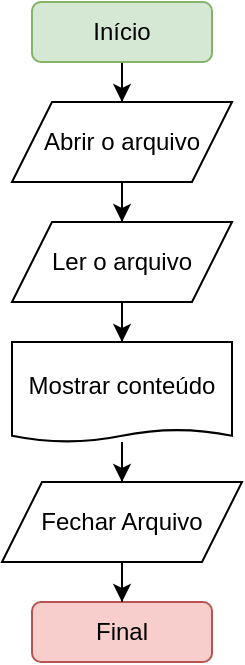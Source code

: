 <mxfile version="14.9.6" type="device"><diagram id="C5RBs43oDa-KdzZeNtuy" name="Page-1"><mxGraphModel dx="771" dy="479" grid="1" gridSize="10" guides="1" tooltips="1" connect="1" arrows="1" fold="1" page="1" pageScale="1" pageWidth="827" pageHeight="1169" math="0" shadow="0"><root><mxCell id="WIyWlLk6GJQsqaUBKTNV-0"/><mxCell id="WIyWlLk6GJQsqaUBKTNV-1" parent="WIyWlLk6GJQsqaUBKTNV-0"/><mxCell id="TItdYYBEJgiNT-Kv_Z5j-1" value="" style="edgeStyle=orthogonalEdgeStyle;rounded=0;orthogonalLoop=1;jettySize=auto;html=1;entryX=0.5;entryY=0;entryDx=0;entryDy=0;" edge="1" parent="WIyWlLk6GJQsqaUBKTNV-1" source="TItdYYBEJgiNT-Kv_Z5j-2" target="TItdYYBEJgiNT-Kv_Z5j-16"><mxGeometry relative="1" as="geometry"><mxPoint x="130" y="90" as="targetPoint"/></mxGeometry></mxCell><mxCell id="TItdYYBEJgiNT-Kv_Z5j-2" value="Início" style="rounded=1;whiteSpace=wrap;html=1;fillColor=#d5e8d4;strokeColor=#82b366;" vertex="1" parent="WIyWlLk6GJQsqaUBKTNV-1"><mxGeometry x="85" y="40" width="90" height="30" as="geometry"/></mxCell><mxCell id="TItdYYBEJgiNT-Kv_Z5j-15" value="Final" style="rounded=1;whiteSpace=wrap;html=1;fillColor=#f8cecc;strokeColor=#b85450;" vertex="1" parent="WIyWlLk6GJQsqaUBKTNV-1"><mxGeometry x="85" y="340" width="90" height="30" as="geometry"/></mxCell><mxCell id="TItdYYBEJgiNT-Kv_Z5j-22" value="" style="edgeStyle=orthogonalEdgeStyle;rounded=0;orthogonalLoop=1;jettySize=auto;html=1;" edge="1" parent="WIyWlLk6GJQsqaUBKTNV-1" source="TItdYYBEJgiNT-Kv_Z5j-16" target="TItdYYBEJgiNT-Kv_Z5j-21"><mxGeometry relative="1" as="geometry"/></mxCell><mxCell id="TItdYYBEJgiNT-Kv_Z5j-16" value="Abrir o arquivo" style="shape=parallelogram;perimeter=parallelogramPerimeter;whiteSpace=wrap;html=1;fixedSize=1;" vertex="1" parent="WIyWlLk6GJQsqaUBKTNV-1"><mxGeometry x="75" y="90" width="110" height="40" as="geometry"/></mxCell><mxCell id="TItdYYBEJgiNT-Kv_Z5j-24" value="" style="edgeStyle=orthogonalEdgeStyle;rounded=0;orthogonalLoop=1;jettySize=auto;html=1;" edge="1" parent="WIyWlLk6GJQsqaUBKTNV-1" source="TItdYYBEJgiNT-Kv_Z5j-21" target="TItdYYBEJgiNT-Kv_Z5j-23"><mxGeometry relative="1" as="geometry"/></mxCell><mxCell id="TItdYYBEJgiNT-Kv_Z5j-21" value="Ler o arquivo" style="shape=parallelogram;perimeter=parallelogramPerimeter;whiteSpace=wrap;html=1;fixedSize=1;" vertex="1" parent="WIyWlLk6GJQsqaUBKTNV-1"><mxGeometry x="75" y="150" width="110" height="40" as="geometry"/></mxCell><mxCell id="TItdYYBEJgiNT-Kv_Z5j-26" value="" style="edgeStyle=orthogonalEdgeStyle;rounded=0;orthogonalLoop=1;jettySize=auto;html=1;" edge="1" parent="WIyWlLk6GJQsqaUBKTNV-1" source="TItdYYBEJgiNT-Kv_Z5j-23" target="TItdYYBEJgiNT-Kv_Z5j-25"><mxGeometry relative="1" as="geometry"/></mxCell><mxCell id="TItdYYBEJgiNT-Kv_Z5j-23" value="Mostrar conteúdo" style="shape=document;whiteSpace=wrap;html=1;boundedLbl=1;size=0.125;" vertex="1" parent="WIyWlLk6GJQsqaUBKTNV-1"><mxGeometry x="75" y="210" width="110" height="50" as="geometry"/></mxCell><mxCell id="TItdYYBEJgiNT-Kv_Z5j-27" value="" style="edgeStyle=orthogonalEdgeStyle;rounded=0;orthogonalLoop=1;jettySize=auto;html=1;" edge="1" parent="WIyWlLk6GJQsqaUBKTNV-1" source="TItdYYBEJgiNT-Kv_Z5j-25" target="TItdYYBEJgiNT-Kv_Z5j-15"><mxGeometry relative="1" as="geometry"/></mxCell><mxCell id="TItdYYBEJgiNT-Kv_Z5j-25" value="Fechar Arquivo" style="shape=parallelogram;perimeter=parallelogramPerimeter;whiteSpace=wrap;html=1;fixedSize=1;" vertex="1" parent="WIyWlLk6GJQsqaUBKTNV-1"><mxGeometry x="70" y="280" width="120" height="40" as="geometry"/></mxCell></root></mxGraphModel></diagram></mxfile>